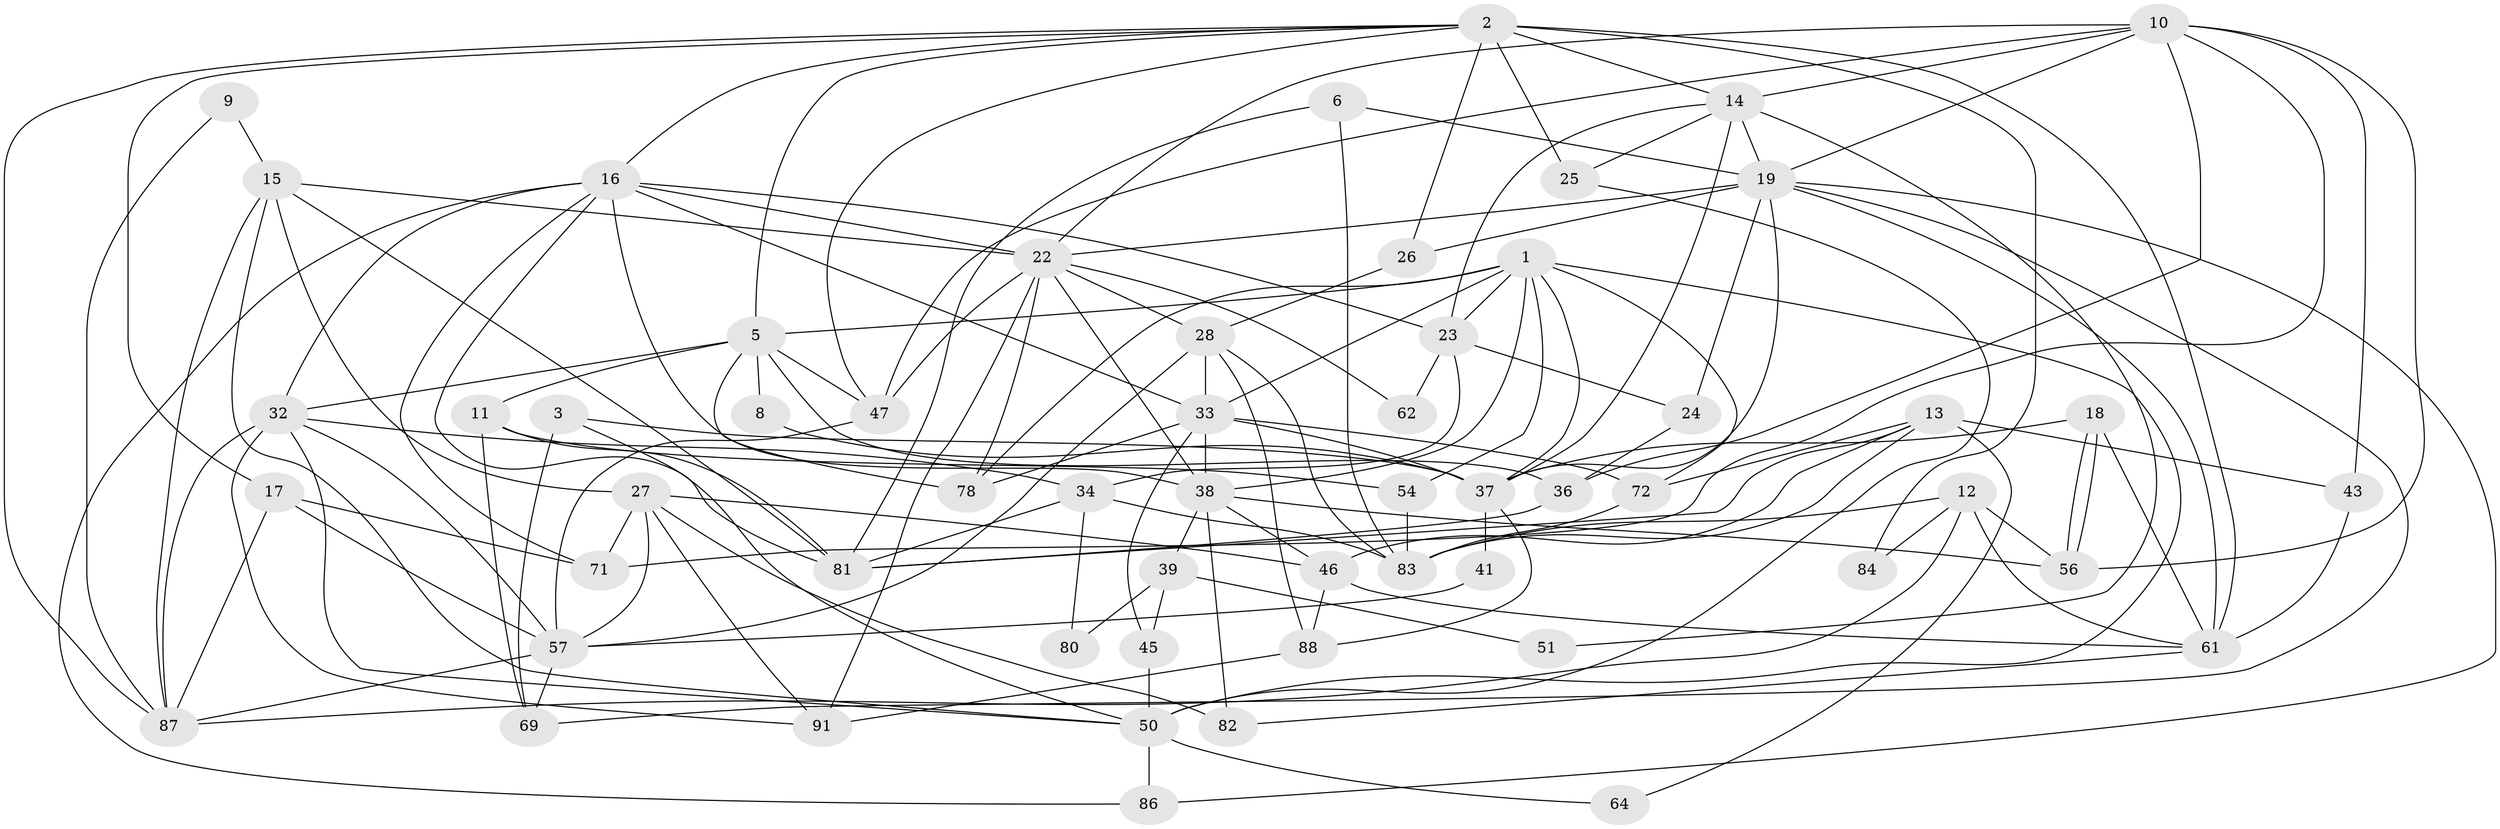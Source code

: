 // original degree distribution, {2: 0.1368421052631579, 5: 0.17894736842105263, 3: 0.3157894736842105, 4: 0.18947368421052632, 6: 0.12631578947368421, 7: 0.05263157894736842}
// Generated by graph-tools (version 1.1) at 2025/18/03/04/25 18:18:56]
// undirected, 57 vertices, 146 edges
graph export_dot {
graph [start="1"]
  node [color=gray90,style=filled];
  1 [super="+58"];
  2 [super="+4+7+30"];
  3;
  5 [super="+48+67"];
  6;
  8;
  9;
  10 [super="+21"];
  11;
  12 [super="+63"];
  13 [super="+94"];
  14 [super="+49"];
  15;
  16 [super="+52+31"];
  17;
  18;
  19 [super="+29+20"];
  22 [super="+59+74"];
  23 [super="+70+75"];
  24 [super="+95"];
  25;
  26;
  27 [super="+35+53"];
  28;
  32 [super="+40"];
  33 [super="+65"];
  34 [super="+89+44"];
  36;
  37 [super="+42+68"];
  38 [super="+60"];
  39;
  41;
  43;
  45;
  46;
  47 [super="+73"];
  50 [super="+55"];
  51;
  54;
  56;
  57 [super="+77"];
  61 [super="+85"];
  62;
  64;
  69 [super="+79"];
  71;
  72;
  78 [super="+90"];
  80;
  81;
  82;
  83;
  84;
  86;
  87 [super="+92"];
  88;
  91;
  1 -- 38;
  1 -- 33;
  1 -- 5;
  1 -- 72;
  1 -- 78;
  1 -- 54;
  1 -- 23;
  1 -- 50;
  1 -- 37;
  2 -- 14;
  2 -- 17;
  2 -- 84 [weight=2];
  2 -- 25 [weight=2];
  2 -- 26;
  2 -- 87;
  2 -- 47;
  2 -- 16;
  2 -- 61;
  2 -- 5;
  3 -- 50;
  3 -- 69;
  3 -- 37;
  5 -- 8;
  5 -- 11;
  5 -- 47;
  5 -- 36;
  5 -- 78;
  5 -- 32;
  6 -- 81;
  6 -- 83;
  6 -- 19;
  8 -- 37;
  9 -- 15;
  9 -- 87;
  10 -- 56;
  10 -- 71;
  10 -- 14 [weight=2];
  10 -- 19;
  10 -- 36;
  10 -- 22;
  10 -- 43;
  10 -- 47;
  11 -- 54;
  11 -- 81;
  11 -- 69;
  12 -- 87;
  12 -- 83;
  12 -- 56;
  12 -- 61;
  12 -- 84;
  13 -- 83;
  13 -- 81;
  13 -- 46;
  13 -- 64;
  13 -- 72;
  13 -- 43;
  14 -- 25;
  14 -- 51;
  14 -- 23;
  14 -- 37;
  14 -- 19;
  15 -- 50;
  15 -- 81;
  15 -- 87;
  15 -- 22;
  15 -- 27;
  16 -- 71;
  16 -- 38;
  16 -- 86;
  16 -- 32 [weight=2];
  16 -- 33;
  16 -- 22;
  16 -- 81;
  16 -- 23;
  17 -- 57;
  17 -- 71;
  17 -- 87;
  18 -- 56;
  18 -- 56;
  18 -- 61;
  18 -- 37;
  19 -- 22;
  19 -- 24;
  19 -- 86;
  19 -- 69;
  19 -- 26;
  19 -- 61;
  19 -- 37;
  22 -- 38;
  22 -- 47;
  22 -- 91;
  22 -- 28;
  22 -- 62;
  22 -- 78;
  23 -- 24 [weight=2];
  23 -- 62;
  23 -- 34;
  24 -- 36;
  25 -- 50;
  26 -- 28;
  27 -- 71;
  27 -- 91;
  27 -- 46;
  27 -- 57;
  27 -- 82;
  28 -- 83;
  28 -- 88;
  28 -- 33;
  28 -- 57;
  32 -- 50;
  32 -- 57;
  32 -- 34;
  32 -- 87;
  32 -- 91;
  33 -- 72;
  33 -- 37;
  33 -- 45;
  33 -- 38;
  33 -- 78;
  34 -- 80;
  34 -- 81;
  34 -- 83;
  36 -- 81;
  37 -- 41;
  37 -- 88;
  38 -- 56;
  38 -- 39;
  38 -- 82;
  38 -- 46;
  39 -- 45;
  39 -- 51;
  39 -- 80;
  41 -- 57;
  43 -- 61;
  45 -- 50;
  46 -- 88;
  46 -- 61;
  47 -- 57;
  50 -- 64;
  50 -- 86;
  54 -- 83;
  57 -- 87;
  57 -- 69;
  61 -- 82;
  72 -- 83;
  88 -- 91;
}
